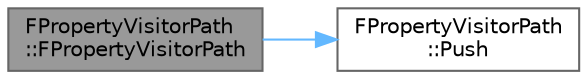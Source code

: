 digraph "FPropertyVisitorPath::FPropertyVisitorPath"
{
 // INTERACTIVE_SVG=YES
 // LATEX_PDF_SIZE
  bgcolor="transparent";
  edge [fontname=Helvetica,fontsize=10,labelfontname=Helvetica,labelfontsize=10];
  node [fontname=Helvetica,fontsize=10,shape=box,height=0.2,width=0.4];
  rankdir="LR";
  Node1 [id="Node000001",label="FPropertyVisitorPath\l::FPropertyVisitorPath",height=0.2,width=0.4,color="gray40", fillcolor="grey60", style="filled", fontcolor="black",tooltip=" "];
  Node1 -> Node2 [id="edge1_Node000001_Node000002",color="steelblue1",style="solid",tooltip=" "];
  Node2 [id="Node000002",label="FPropertyVisitorPath\l::Push",height=0.2,width=0.4,color="grey40", fillcolor="white", style="filled",URL="$d0/d9e/structFPropertyVisitorPath.html#a8d7a9ea24bbd1ebf83d449ee3c2c9d9d",tooltip=" "];
}
